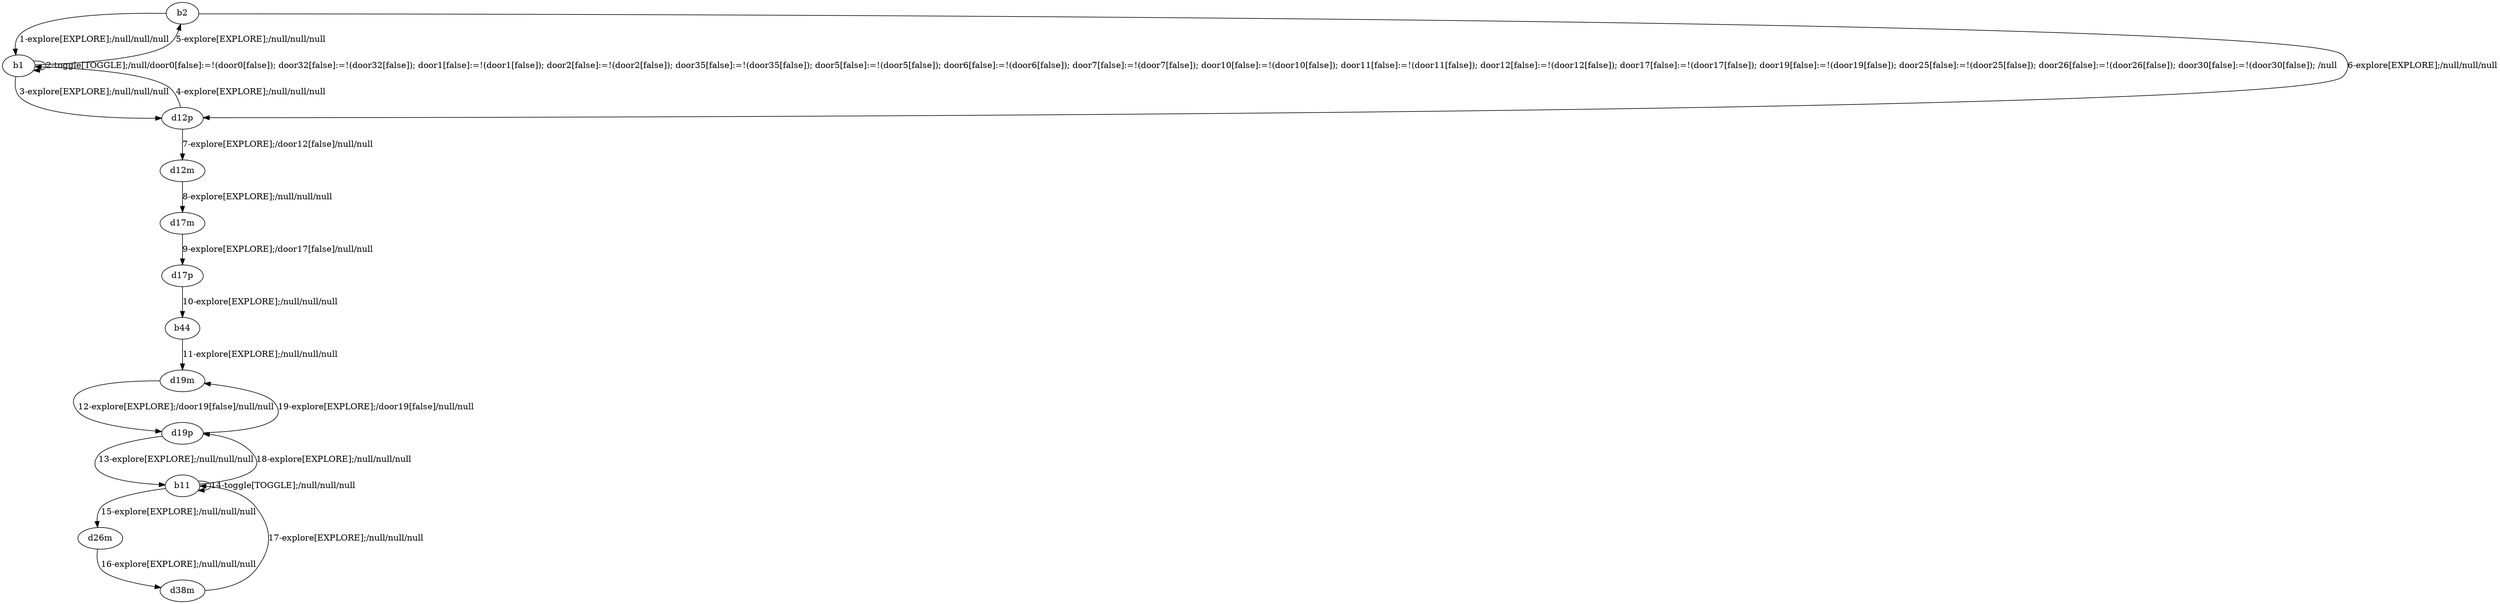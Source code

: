 # Total number of goals covered by this test: 1
# d19p --> d19m

digraph g {
"b2" -> "b1" [label = "1-explore[EXPLORE];/null/null/null"];
"b1" -> "b1" [label = "2-toggle[TOGGLE];/null/door0[false]:=!(door0[false]); door32[false]:=!(door32[false]); door1[false]:=!(door1[false]); door2[false]:=!(door2[false]); door35[false]:=!(door35[false]); door5[false]:=!(door5[false]); door6[false]:=!(door6[false]); door7[false]:=!(door7[false]); door10[false]:=!(door10[false]); door11[false]:=!(door11[false]); door12[false]:=!(door12[false]); door17[false]:=!(door17[false]); door19[false]:=!(door19[false]); door25[false]:=!(door25[false]); door26[false]:=!(door26[false]); door30[false]:=!(door30[false]); /null"];
"b1" -> "d12p" [label = "3-explore[EXPLORE];/null/null/null"];
"d12p" -> "b1" [label = "4-explore[EXPLORE];/null/null/null"];
"b1" -> "b2" [label = "5-explore[EXPLORE];/null/null/null"];
"b2" -> "d12p" [label = "6-explore[EXPLORE];/null/null/null"];
"d12p" -> "d12m" [label = "7-explore[EXPLORE];/door12[false]/null/null"];
"d12m" -> "d17m" [label = "8-explore[EXPLORE];/null/null/null"];
"d17m" -> "d17p" [label = "9-explore[EXPLORE];/door17[false]/null/null"];
"d17p" -> "b44" [label = "10-explore[EXPLORE];/null/null/null"];
"b44" -> "d19m" [label = "11-explore[EXPLORE];/null/null/null"];
"d19m" -> "d19p" [label = "12-explore[EXPLORE];/door19[false]/null/null"];
"d19p" -> "b11" [label = "13-explore[EXPLORE];/null/null/null"];
"b11" -> "b11" [label = "14-toggle[TOGGLE];/null/null/null"];
"b11" -> "d26m" [label = "15-explore[EXPLORE];/null/null/null"];
"d26m" -> "d38m" [label = "16-explore[EXPLORE];/null/null/null"];
"d38m" -> "b11" [label = "17-explore[EXPLORE];/null/null/null"];
"b11" -> "d19p" [label = "18-explore[EXPLORE];/null/null/null"];
"d19p" -> "d19m" [label = "19-explore[EXPLORE];/door19[false]/null/null"];
}